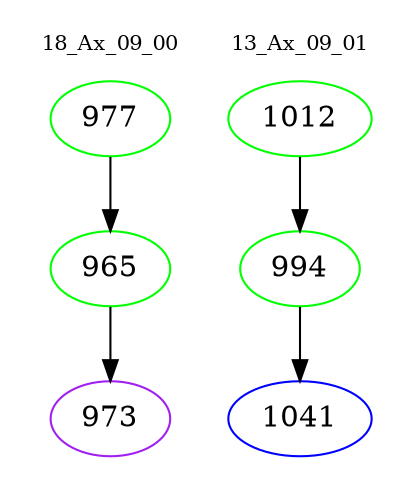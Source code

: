 digraph{
subgraph cluster_0 {
color = white
label = "18_Ax_09_00";
fontsize=10;
T0_977 [label="977", color="green"]
T0_977 -> T0_965 [color="black"]
T0_965 [label="965", color="green"]
T0_965 -> T0_973 [color="black"]
T0_973 [label="973", color="purple"]
}
subgraph cluster_1 {
color = white
label = "13_Ax_09_01";
fontsize=10;
T1_1012 [label="1012", color="green"]
T1_1012 -> T1_994 [color="black"]
T1_994 [label="994", color="green"]
T1_994 -> T1_1041 [color="black"]
T1_1041 [label="1041", color="blue"]
}
}
